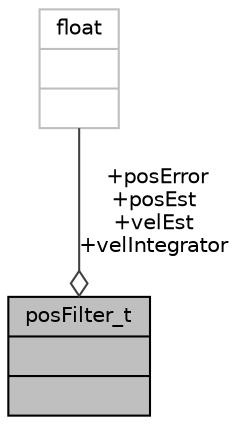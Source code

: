 digraph "posFilter_t"
{
 // LATEX_PDF_SIZE
  edge [fontname="Helvetica",fontsize="10",labelfontname="Helvetica",labelfontsize="10"];
  node [fontname="Helvetica",fontsize="10",shape=record];
  Node1 [label="{posFilter_t\n||}",height=0.2,width=0.4,color="black", fillcolor="grey75", style="filled", fontcolor="black",tooltip="Struct for encoder velocity estimator."];
  Node2 -> Node1 [color="grey25",fontsize="10",style="solid",label=" +posError\n+posEst\n+velEst\n+velIntegrator" ,arrowhead="odiamond",fontname="Helvetica"];
  Node2 [label="{float\n||}",height=0.2,width=0.4,color="grey75", fillcolor="white", style="filled",tooltip=" "];
}
